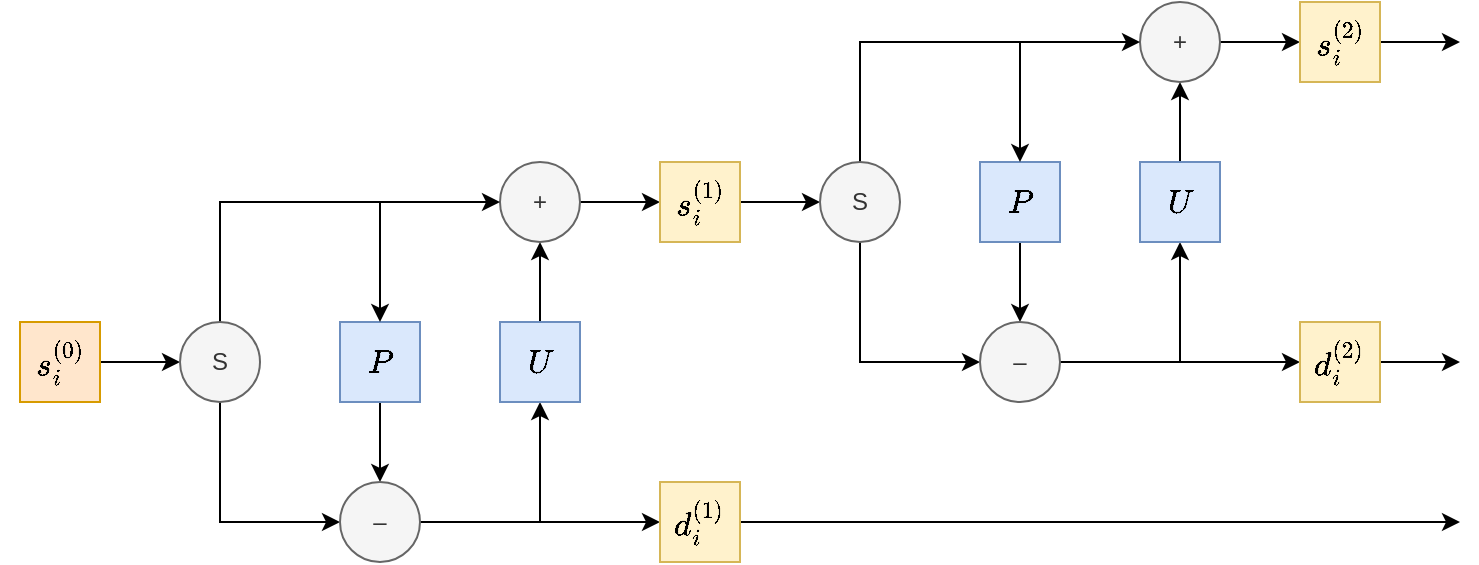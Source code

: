 <mxfile version="13.0.3" type="device"><diagram id="5J6u_H_DOHu8ZD1gq307" name="Page-1"><mxGraphModel dx="1773" dy="680" grid="1" gridSize="10" guides="1" tooltips="1" connect="1" arrows="1" fold="1" page="1" pageScale="1" pageWidth="827" pageHeight="1169" math="1" shadow="0"><root><mxCell id="0"/><mxCell id="1" parent="0"/><mxCell id="C5s2m_-lzqyv_Mn6I4_q-8" style="edgeStyle=orthogonalEdgeStyle;rounded=0;orthogonalLoop=1;jettySize=auto;html=1;exitX=1;exitY=0.5;exitDx=0;exitDy=0;entryX=0;entryY=0.5;entryDx=0;entryDy=0;" parent="1" source="ROqhDVOLV7yhQO3BAYnc-1" target="C5s2m_-lzqyv_Mn6I4_q-4" edge="1"><mxGeometry relative="1" as="geometry"/></mxCell><mxCell id="ROqhDVOLV7yhQO3BAYnc-1" value="`s_i^((0))`" style="rounded=0;whiteSpace=wrap;html=1;fillColor=#ffe6cc;strokeColor=#d79b00;fontFamily=Helvetica;fontSize=14;" parent="1" vertex="1"><mxGeometry y="360" width="40" height="40" as="geometry"/></mxCell><mxCell id="Q8g09IRPfB7DYnjw8tEe-4" style="edgeStyle=orthogonalEdgeStyle;rounded=0;orthogonalLoop=1;jettySize=auto;html=1;exitX=0.5;exitY=1;exitDx=0;exitDy=0;entryX=0;entryY=0.5;entryDx=0;entryDy=0;" parent="1" source="C5s2m_-lzqyv_Mn6I4_q-4" target="Q8g09IRPfB7DYnjw8tEe-3" edge="1"><mxGeometry relative="1" as="geometry"><mxPoint x="140" y="460" as="sourcePoint"/></mxGeometry></mxCell><mxCell id="Q8g09IRPfB7DYnjw8tEe-5" style="edgeStyle=orthogonalEdgeStyle;rounded=0;orthogonalLoop=1;jettySize=auto;html=1;exitX=0.5;exitY=1;exitDx=0;exitDy=0;entryX=0.5;entryY=0;entryDx=0;entryDy=0;" parent="1" source="Q8g09IRPfB7DYnjw8tEe-1" target="Q8g09IRPfB7DYnjw8tEe-3" edge="1"><mxGeometry relative="1" as="geometry"/></mxCell><mxCell id="Q8g09IRPfB7DYnjw8tEe-1" value="`P`" style="rounded=0;whiteSpace=wrap;html=1;fillColor=#dae8fc;strokeColor=#6c8ebf;fontFamily=Helvetica;fontSize=14;" parent="1" vertex="1"><mxGeometry x="160" y="360" width="40" height="40" as="geometry"/></mxCell><mxCell id="Q8g09IRPfB7DYnjw8tEe-7" style="edgeStyle=orthogonalEdgeStyle;rounded=0;orthogonalLoop=1;jettySize=auto;html=1;exitX=1;exitY=0.5;exitDx=0;exitDy=0;entryX=0.5;entryY=1;entryDx=0;entryDy=0;" parent="1" source="Q8g09IRPfB7DYnjw8tEe-3" target="Q8g09IRPfB7DYnjw8tEe-6" edge="1"><mxGeometry relative="1" as="geometry"/></mxCell><mxCell id="Q8g09IRPfB7DYnjw8tEe-13" style="edgeStyle=orthogonalEdgeStyle;rounded=0;orthogonalLoop=1;jettySize=auto;html=1;exitX=1;exitY=0.5;exitDx=0;exitDy=0;entryX=0;entryY=0.5;entryDx=0;entryDy=0;" parent="1" source="Q8g09IRPfB7DYnjw8tEe-3" target="C5s2m_-lzqyv_Mn6I4_q-35" edge="1"><mxGeometry relative="1" as="geometry"><mxPoint x="320" y="460" as="targetPoint"/></mxGeometry></mxCell><mxCell id="Q8g09IRPfB7DYnjw8tEe-3" value="–" style="ellipse;whiteSpace=wrap;html=1;aspect=fixed;fillColor=#f5f5f5;strokeColor=#666666;fontColor=#333333;" parent="1" vertex="1"><mxGeometry x="160" y="440" width="40" height="40" as="geometry"/></mxCell><mxCell id="Q8g09IRPfB7DYnjw8tEe-11" style="edgeStyle=orthogonalEdgeStyle;rounded=0;orthogonalLoop=1;jettySize=auto;html=1;exitX=0.5;exitY=0;exitDx=0;exitDy=0;entryX=0.5;entryY=1;entryDx=0;entryDy=0;" parent="1" source="Q8g09IRPfB7DYnjw8tEe-6" target="Q8g09IRPfB7DYnjw8tEe-8" edge="1"><mxGeometry relative="1" as="geometry"/></mxCell><mxCell id="Q8g09IRPfB7DYnjw8tEe-6" value="`U`" style="rounded=0;whiteSpace=wrap;html=1;fillColor=#dae8fc;strokeColor=#6c8ebf;fontFamily=Helvetica;fontSize=14;" parent="1" vertex="1"><mxGeometry x="240" y="360" width="40" height="40" as="geometry"/></mxCell><mxCell id="Q8g09IRPfB7DYnjw8tEe-12" style="edgeStyle=orthogonalEdgeStyle;rounded=0;orthogonalLoop=1;jettySize=auto;html=1;exitX=1;exitY=0.5;exitDx=0;exitDy=0;entryX=0;entryY=0.5;entryDx=0;entryDy=0;" parent="1" source="Q8g09IRPfB7DYnjw8tEe-8" target="C5s2m_-lzqyv_Mn6I4_q-34" edge="1"><mxGeometry relative="1" as="geometry"><mxPoint x="320" y="300" as="targetPoint"/></mxGeometry></mxCell><mxCell id="Q8g09IRPfB7DYnjw8tEe-8" value="+" style="ellipse;whiteSpace=wrap;html=1;aspect=fixed;fillColor=#f5f5f5;strokeColor=#666666;fontColor=#333333;" parent="1" vertex="1"><mxGeometry x="240" y="280" width="40" height="40" as="geometry"/></mxCell><mxCell id="C5s2m_-lzqyv_Mn6I4_q-6" style="edgeStyle=orthogonalEdgeStyle;rounded=0;orthogonalLoop=1;jettySize=auto;html=1;exitX=0.5;exitY=0;exitDx=0;exitDy=0;entryX=0.5;entryY=0;entryDx=0;entryDy=0;" parent="1" source="C5s2m_-lzqyv_Mn6I4_q-4" target="Q8g09IRPfB7DYnjw8tEe-1" edge="1"><mxGeometry relative="1" as="geometry"><Array as="points"><mxPoint x="100" y="300"/><mxPoint x="180" y="300"/></Array></mxGeometry></mxCell><mxCell id="C5s2m_-lzqyv_Mn6I4_q-7" style="edgeStyle=orthogonalEdgeStyle;rounded=0;orthogonalLoop=1;jettySize=auto;html=1;exitX=0.5;exitY=0;exitDx=0;exitDy=0;entryX=0;entryY=0.5;entryDx=0;entryDy=0;" parent="1" source="C5s2m_-lzqyv_Mn6I4_q-4" target="Q8g09IRPfB7DYnjw8tEe-8" edge="1"><mxGeometry relative="1" as="geometry"/></mxCell><mxCell id="C5s2m_-lzqyv_Mn6I4_q-4" value="S" style="ellipse;whiteSpace=wrap;html=1;aspect=fixed;fillColor=#f5f5f5;strokeColor=#666666;fontColor=#333333;" parent="1" vertex="1"><mxGeometry x="80" y="360" width="40" height="40" as="geometry"/></mxCell><mxCell id="C5s2m_-lzqyv_Mn6I4_q-29" value="" style="endArrow=classic;html=1;exitX=1;exitY=0.5;exitDx=0;exitDy=0;" parent="1" source="C5s2m_-lzqyv_Mn6I4_q-35" edge="1"><mxGeometry width="50" height="50" relative="1" as="geometry"><mxPoint x="360" y="460" as="sourcePoint"/><mxPoint x="720" y="460" as="targetPoint"/></mxGeometry></mxCell><mxCell id="C5s2m_-lzqyv_Mn6I4_q-30" value="" style="endArrow=classic;html=1;entryX=0;entryY=0.5;entryDx=0;entryDy=0;exitX=1;exitY=0.5;exitDx=0;exitDy=0;" parent="1" source="C5s2m_-lzqyv_Mn6I4_q-34" target="PHFfAPh8vQhiSlGxbgtD-13" edge="1"><mxGeometry width="50" height="50" relative="1" as="geometry"><mxPoint x="360" y="300" as="sourcePoint"/><mxPoint x="400" y="300" as="targetPoint"/></mxGeometry></mxCell><mxCell id="C5s2m_-lzqyv_Mn6I4_q-34" value="`s_i^((1))`" style="rounded=0;whiteSpace=wrap;html=1;fillColor=#fff2cc;strokeColor=#d6b656;fontFamily=Helvetica;fontSize=14;" parent="1" vertex="1"><mxGeometry x="320" y="280" width="40" height="40" as="geometry"/></mxCell><mxCell id="C5s2m_-lzqyv_Mn6I4_q-35" value="`d_i^((1))`" style="rounded=0;whiteSpace=wrap;html=1;fillColor=#fff2cc;strokeColor=#d6b656;fontFamily=Helvetica;fontSize=14;" parent="1" vertex="1"><mxGeometry x="320" y="440" width="40" height="40" as="geometry"/></mxCell><mxCell id="PHFfAPh8vQhiSlGxbgtD-1" style="edgeStyle=orthogonalEdgeStyle;rounded=0;orthogonalLoop=1;jettySize=auto;html=1;exitX=0.5;exitY=1;exitDx=0;exitDy=0;entryX=0;entryY=0.5;entryDx=0;entryDy=0;" parent="1" source="PHFfAPh8vQhiSlGxbgtD-13" target="PHFfAPh8vQhiSlGxbgtD-6" edge="1"><mxGeometry relative="1" as="geometry"><mxPoint x="460" y="380" as="sourcePoint"/></mxGeometry></mxCell><mxCell id="PHFfAPh8vQhiSlGxbgtD-2" style="edgeStyle=orthogonalEdgeStyle;rounded=0;orthogonalLoop=1;jettySize=auto;html=1;exitX=0.5;exitY=1;exitDx=0;exitDy=0;entryX=0.5;entryY=0;entryDx=0;entryDy=0;" parent="1" source="PHFfAPh8vQhiSlGxbgtD-3" target="PHFfAPh8vQhiSlGxbgtD-6" edge="1"><mxGeometry relative="1" as="geometry"/></mxCell><mxCell id="PHFfAPh8vQhiSlGxbgtD-3" value="`P`" style="rounded=0;whiteSpace=wrap;html=1;fillColor=#dae8fc;strokeColor=#6c8ebf;fontFamily=Helvetica;fontSize=14;" parent="1" vertex="1"><mxGeometry x="480" y="280" width="40" height="40" as="geometry"/></mxCell><mxCell id="PHFfAPh8vQhiSlGxbgtD-4" style="edgeStyle=orthogonalEdgeStyle;rounded=0;orthogonalLoop=1;jettySize=auto;html=1;exitX=1;exitY=0.5;exitDx=0;exitDy=0;entryX=0.5;entryY=1;entryDx=0;entryDy=0;" parent="1" source="PHFfAPh8vQhiSlGxbgtD-6" target="PHFfAPh8vQhiSlGxbgtD-8" edge="1"><mxGeometry relative="1" as="geometry"/></mxCell><mxCell id="PHFfAPh8vQhiSlGxbgtD-5" style="edgeStyle=orthogonalEdgeStyle;rounded=0;orthogonalLoop=1;jettySize=auto;html=1;exitX=1;exitY=0.5;exitDx=0;exitDy=0;entryX=0;entryY=0.5;entryDx=0;entryDy=0;" parent="1" source="PHFfAPh8vQhiSlGxbgtD-6" target="PHFfAPh8vQhiSlGxbgtD-16" edge="1"><mxGeometry relative="1" as="geometry"><mxPoint x="640" y="380" as="targetPoint"/></mxGeometry></mxCell><mxCell id="PHFfAPh8vQhiSlGxbgtD-6" value="–" style="ellipse;whiteSpace=wrap;html=1;aspect=fixed;fillColor=#f5f5f5;strokeColor=#666666;fontColor=#333333;" parent="1" vertex="1"><mxGeometry x="480" y="360" width="40" height="40" as="geometry"/></mxCell><mxCell id="PHFfAPh8vQhiSlGxbgtD-7" style="edgeStyle=orthogonalEdgeStyle;rounded=0;orthogonalLoop=1;jettySize=auto;html=1;exitX=0.5;exitY=0;exitDx=0;exitDy=0;entryX=0.5;entryY=1;entryDx=0;entryDy=0;" parent="1" source="PHFfAPh8vQhiSlGxbgtD-8" target="PHFfAPh8vQhiSlGxbgtD-10" edge="1"><mxGeometry relative="1" as="geometry"/></mxCell><mxCell id="PHFfAPh8vQhiSlGxbgtD-8" value="`U`" style="rounded=0;whiteSpace=wrap;html=1;fillColor=#dae8fc;strokeColor=#6c8ebf;fontFamily=Helvetica;fontSize=14;" parent="1" vertex="1"><mxGeometry x="560" y="280" width="40" height="40" as="geometry"/></mxCell><mxCell id="PHFfAPh8vQhiSlGxbgtD-9" style="edgeStyle=orthogonalEdgeStyle;rounded=0;orthogonalLoop=1;jettySize=auto;html=1;exitX=1;exitY=0.5;exitDx=0;exitDy=0;entryX=0;entryY=0.5;entryDx=0;entryDy=0;" parent="1" source="PHFfAPh8vQhiSlGxbgtD-10" target="PHFfAPh8vQhiSlGxbgtD-15" edge="1"><mxGeometry relative="1" as="geometry"><mxPoint x="640" y="220" as="targetPoint"/></mxGeometry></mxCell><mxCell id="PHFfAPh8vQhiSlGxbgtD-10" value="+" style="ellipse;whiteSpace=wrap;html=1;aspect=fixed;fillColor=#f5f5f5;strokeColor=#666666;fontColor=#333333;" parent="1" vertex="1"><mxGeometry x="560" y="200" width="40" height="40" as="geometry"/></mxCell><mxCell id="PHFfAPh8vQhiSlGxbgtD-11" style="edgeStyle=orthogonalEdgeStyle;rounded=0;orthogonalLoop=1;jettySize=auto;html=1;exitX=0.5;exitY=0;exitDx=0;exitDy=0;entryX=0.5;entryY=0;entryDx=0;entryDy=0;" parent="1" source="PHFfAPh8vQhiSlGxbgtD-13" target="PHFfAPh8vQhiSlGxbgtD-3" edge="1"><mxGeometry relative="1" as="geometry"><Array as="points"><mxPoint x="420" y="220"/><mxPoint x="500" y="220"/></Array></mxGeometry></mxCell><mxCell id="PHFfAPh8vQhiSlGxbgtD-12" style="edgeStyle=orthogonalEdgeStyle;rounded=0;orthogonalLoop=1;jettySize=auto;html=1;exitX=0.5;exitY=0;exitDx=0;exitDy=0;entryX=0;entryY=0.5;entryDx=0;entryDy=0;" parent="1" source="PHFfAPh8vQhiSlGxbgtD-13" target="PHFfAPh8vQhiSlGxbgtD-10" edge="1"><mxGeometry relative="1" as="geometry"/></mxCell><mxCell id="PHFfAPh8vQhiSlGxbgtD-13" value="S" style="ellipse;whiteSpace=wrap;html=1;aspect=fixed;fillColor=#f5f5f5;strokeColor=#666666;fontColor=#333333;" parent="1" vertex="1"><mxGeometry x="400" y="280" width="40" height="40" as="geometry"/></mxCell><mxCell id="PHFfAPh8vQhiSlGxbgtD-14" value="" style="endArrow=classic;html=1;entryX=0;entryY=0.5;entryDx=0;entryDy=0;exitX=1;exitY=0.5;exitDx=0;exitDy=0;" parent="1" source="PHFfAPh8vQhiSlGxbgtD-15" edge="1"><mxGeometry width="50" height="50" relative="1" as="geometry"><mxPoint x="680" y="220" as="sourcePoint"/><mxPoint x="720" y="220" as="targetPoint"/></mxGeometry></mxCell><mxCell id="PHFfAPh8vQhiSlGxbgtD-15" value="`s_i^((2))`" style="rounded=0;whiteSpace=wrap;html=1;fillColor=#fff2cc;strokeColor=#d6b656;fontFamily=Helvetica;fontSize=14;" parent="1" vertex="1"><mxGeometry x="640" y="200" width="40" height="40" as="geometry"/></mxCell><mxCell id="PHFfAPh8vQhiSlGxbgtD-17" style="edgeStyle=orthogonalEdgeStyle;rounded=0;orthogonalLoop=1;jettySize=auto;html=1;exitX=1;exitY=0.5;exitDx=0;exitDy=0;" parent="1" source="PHFfAPh8vQhiSlGxbgtD-16" edge="1"><mxGeometry relative="1" as="geometry"><mxPoint x="720" y="380" as="targetPoint"/></mxGeometry></mxCell><mxCell id="PHFfAPh8vQhiSlGxbgtD-16" value="`d_i^((2))`" style="rounded=0;whiteSpace=wrap;html=1;fillColor=#fff2cc;strokeColor=#d6b656;fontFamily=Helvetica;fontSize=14;" parent="1" vertex="1"><mxGeometry x="640" y="360" width="40" height="40" as="geometry"/></mxCell></root></mxGraphModel></diagram></mxfile>